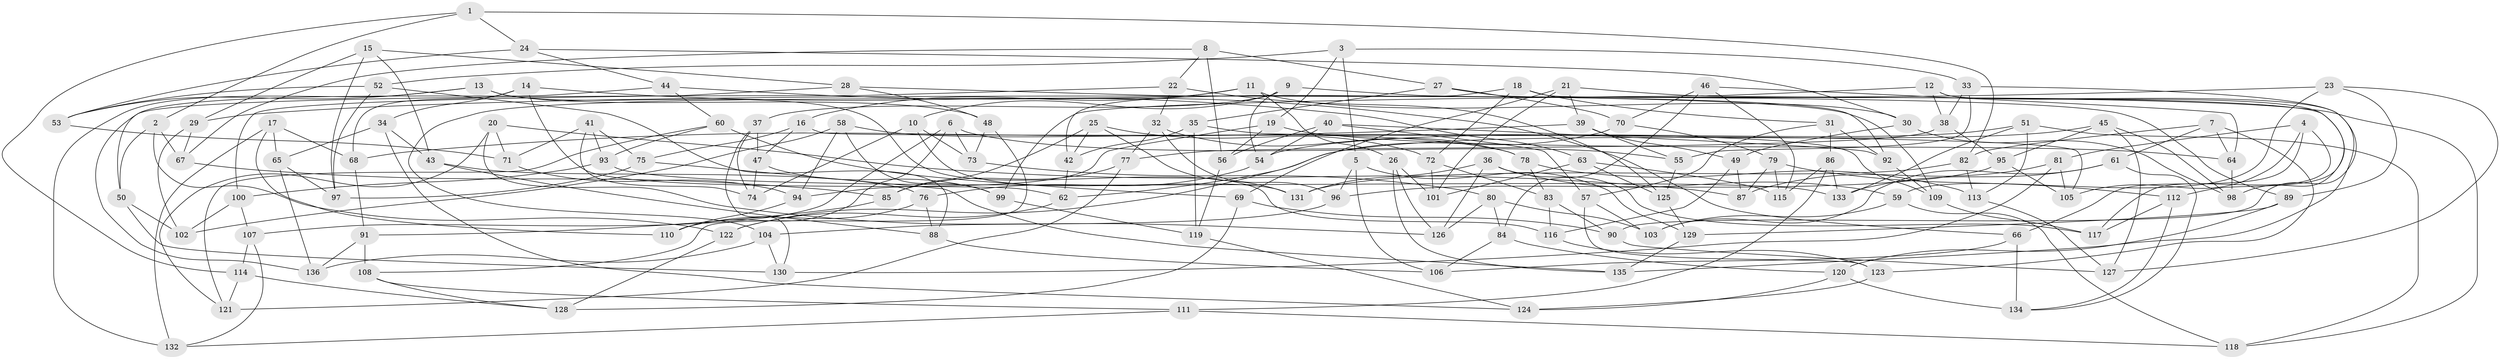 // coarse degree distribution, {6: 0.5581395348837209, 4: 0.4186046511627907, 5: 0.023255813953488372}
// Generated by graph-tools (version 1.1) at 2025/24/03/03/25 07:24:29]
// undirected, 136 vertices, 272 edges
graph export_dot {
graph [start="1"]
  node [color=gray90,style=filled];
  1;
  2;
  3;
  4;
  5;
  6;
  7;
  8;
  9;
  10;
  11;
  12;
  13;
  14;
  15;
  16;
  17;
  18;
  19;
  20;
  21;
  22;
  23;
  24;
  25;
  26;
  27;
  28;
  29;
  30;
  31;
  32;
  33;
  34;
  35;
  36;
  37;
  38;
  39;
  40;
  41;
  42;
  43;
  44;
  45;
  46;
  47;
  48;
  49;
  50;
  51;
  52;
  53;
  54;
  55;
  56;
  57;
  58;
  59;
  60;
  61;
  62;
  63;
  64;
  65;
  66;
  67;
  68;
  69;
  70;
  71;
  72;
  73;
  74;
  75;
  76;
  77;
  78;
  79;
  80;
  81;
  82;
  83;
  84;
  85;
  86;
  87;
  88;
  89;
  90;
  91;
  92;
  93;
  94;
  95;
  96;
  97;
  98;
  99;
  100;
  101;
  102;
  103;
  104;
  105;
  106;
  107;
  108;
  109;
  110;
  111;
  112;
  113;
  114;
  115;
  116;
  117;
  118;
  119;
  120;
  121;
  122;
  123;
  124;
  125;
  126;
  127;
  128;
  129;
  130;
  131;
  132;
  133;
  134;
  135;
  136;
  1 -- 2;
  1 -- 82;
  1 -- 114;
  1 -- 24;
  2 -- 50;
  2 -- 122;
  2 -- 67;
  3 -- 52;
  3 -- 33;
  3 -- 19;
  3 -- 5;
  4 -- 117;
  4 -- 81;
  4 -- 66;
  4 -- 105;
  5 -- 129;
  5 -- 96;
  5 -- 106;
  6 -- 73;
  6 -- 110;
  6 -- 55;
  6 -- 107;
  7 -- 61;
  7 -- 64;
  7 -- 123;
  7 -- 82;
  8 -- 56;
  8 -- 22;
  8 -- 67;
  8 -- 27;
  9 -- 54;
  9 -- 37;
  9 -- 10;
  9 -- 89;
  10 -- 73;
  10 -- 74;
  10 -- 131;
  11 -- 26;
  11 -- 104;
  11 -- 30;
  11 -- 16;
  12 -- 112;
  12 -- 99;
  12 -- 38;
  12 -- 135;
  13 -- 116;
  13 -- 53;
  13 -- 132;
  13 -- 48;
  14 -- 34;
  14 -- 68;
  14 -- 63;
  14 -- 62;
  15 -- 43;
  15 -- 29;
  15 -- 97;
  15 -- 28;
  16 -- 47;
  16 -- 105;
  16 -- 75;
  17 -- 110;
  17 -- 65;
  17 -- 132;
  17 -- 68;
  18 -- 42;
  18 -- 72;
  18 -- 31;
  18 -- 98;
  19 -- 94;
  19 -- 64;
  19 -- 56;
  20 -- 71;
  20 -- 87;
  20 -- 121;
  20 -- 126;
  21 -- 69;
  21 -- 101;
  21 -- 118;
  21 -- 39;
  22 -- 136;
  22 -- 125;
  22 -- 32;
  23 -- 89;
  23 -- 29;
  23 -- 59;
  23 -- 127;
  24 -- 53;
  24 -- 30;
  24 -- 44;
  25 -- 85;
  25 -- 72;
  25 -- 131;
  25 -- 42;
  26 -- 126;
  26 -- 135;
  26 -- 101;
  27 -- 92;
  27 -- 35;
  27 -- 70;
  28 -- 109;
  28 -- 48;
  28 -- 100;
  29 -- 67;
  29 -- 102;
  30 -- 49;
  30 -- 98;
  31 -- 57;
  31 -- 86;
  31 -- 92;
  32 -- 78;
  32 -- 77;
  32 -- 96;
  33 -- 90;
  33 -- 55;
  33 -- 38;
  34 -- 43;
  34 -- 65;
  34 -- 124;
  35 -- 109;
  35 -- 42;
  35 -- 119;
  36 -- 126;
  36 -- 131;
  36 -- 59;
  36 -- 117;
  37 -- 130;
  37 -- 47;
  37 -- 74;
  38 -- 77;
  38 -- 95;
  39 -- 68;
  39 -- 49;
  39 -- 55;
  40 -- 56;
  40 -- 92;
  40 -- 57;
  40 -- 54;
  41 -- 71;
  41 -- 93;
  41 -- 74;
  41 -- 75;
  42 -- 62;
  43 -- 88;
  43 -- 76;
  44 -- 60;
  44 -- 66;
  44 -- 50;
  45 -- 127;
  45 -- 62;
  45 -- 95;
  45 -- 98;
  46 -- 70;
  46 -- 84;
  46 -- 64;
  46 -- 115;
  47 -- 99;
  47 -- 74;
  48 -- 73;
  48 -- 108;
  49 -- 116;
  49 -- 87;
  50 -- 102;
  50 -- 130;
  51 -- 113;
  51 -- 133;
  51 -- 54;
  51 -- 118;
  52 -- 88;
  52 -- 53;
  52 -- 97;
  53 -- 71;
  54 -- 76;
  55 -- 125;
  56 -- 119;
  57 -- 103;
  57 -- 123;
  58 -- 99;
  58 -- 94;
  58 -- 78;
  58 -- 102;
  59 -- 118;
  59 -- 103;
  60 -- 93;
  60 -- 121;
  60 -- 69;
  61 -- 103;
  61 -- 134;
  61 -- 133;
  62 -- 122;
  63 -- 115;
  63 -- 101;
  63 -- 125;
  64 -- 98;
  65 -- 97;
  65 -- 136;
  66 -- 134;
  66 -- 106;
  67 -- 85;
  68 -- 91;
  69 -- 90;
  69 -- 128;
  70 -- 122;
  70 -- 79;
  71 -- 94;
  72 -- 101;
  72 -- 83;
  73 -- 80;
  75 -- 135;
  75 -- 97;
  76 -- 110;
  76 -- 88;
  77 -- 121;
  77 -- 85;
  78 -- 83;
  78 -- 113;
  79 -- 115;
  79 -- 87;
  79 -- 112;
  80 -- 126;
  80 -- 103;
  80 -- 84;
  81 -- 87;
  81 -- 105;
  81 -- 130;
  82 -- 113;
  82 -- 131;
  83 -- 90;
  83 -- 116;
  84 -- 106;
  84 -- 120;
  85 -- 91;
  86 -- 133;
  86 -- 115;
  86 -- 111;
  88 -- 106;
  89 -- 120;
  89 -- 129;
  90 -- 127;
  91 -- 108;
  91 -- 136;
  92 -- 109;
  93 -- 100;
  93 -- 133;
  94 -- 110;
  95 -- 96;
  95 -- 105;
  96 -- 104;
  99 -- 119;
  100 -- 102;
  100 -- 107;
  104 -- 136;
  104 -- 130;
  107 -- 114;
  107 -- 132;
  108 -- 111;
  108 -- 128;
  109 -- 117;
  111 -- 132;
  111 -- 118;
  112 -- 134;
  112 -- 117;
  113 -- 127;
  114 -- 128;
  114 -- 121;
  116 -- 123;
  119 -- 124;
  120 -- 124;
  120 -- 134;
  122 -- 128;
  123 -- 124;
  125 -- 129;
  129 -- 135;
}
